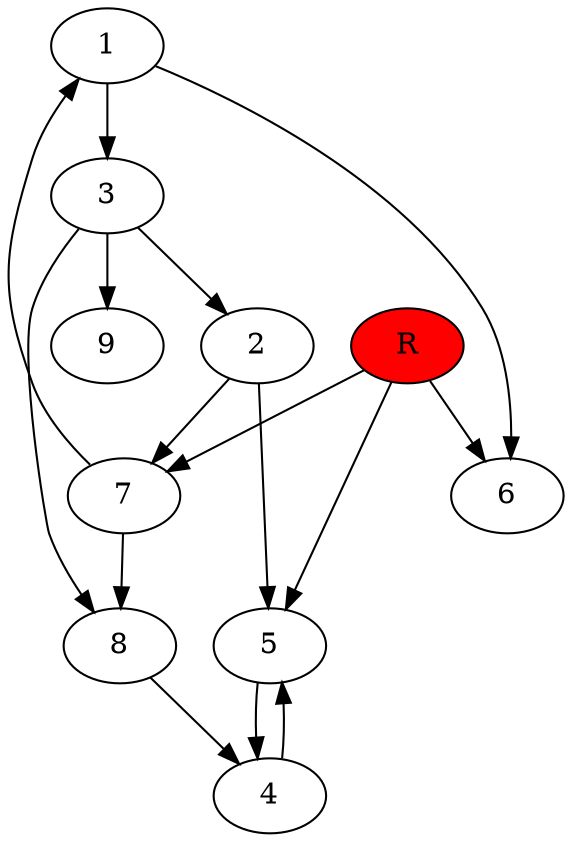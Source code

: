 digraph prb62871 {
	1
	2
	3
	4
	5
	6
	7
	8
	R [fillcolor="#ff0000" style=filled]
	1 -> 3
	1 -> 6
	2 -> 5
	2 -> 7
	3 -> 2
	3 -> 8
	3 -> 9
	4 -> 5
	5 -> 4
	7 -> 1
	7 -> 8
	8 -> 4
	R -> 5
	R -> 6
	R -> 7
}
